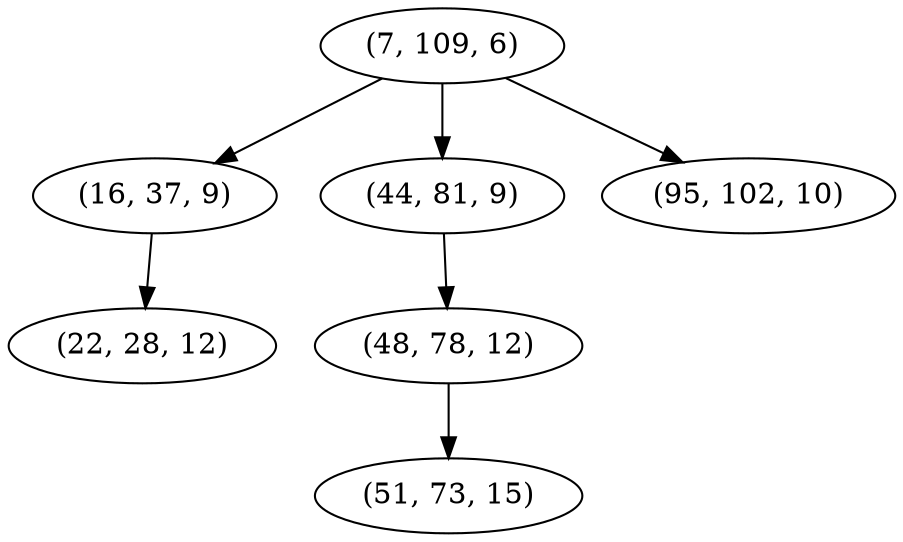 digraph tree {
    "(7, 109, 6)";
    "(16, 37, 9)";
    "(22, 28, 12)";
    "(44, 81, 9)";
    "(48, 78, 12)";
    "(51, 73, 15)";
    "(95, 102, 10)";
    "(7, 109, 6)" -> "(16, 37, 9)";
    "(7, 109, 6)" -> "(44, 81, 9)";
    "(7, 109, 6)" -> "(95, 102, 10)";
    "(16, 37, 9)" -> "(22, 28, 12)";
    "(44, 81, 9)" -> "(48, 78, 12)";
    "(48, 78, 12)" -> "(51, 73, 15)";
}
